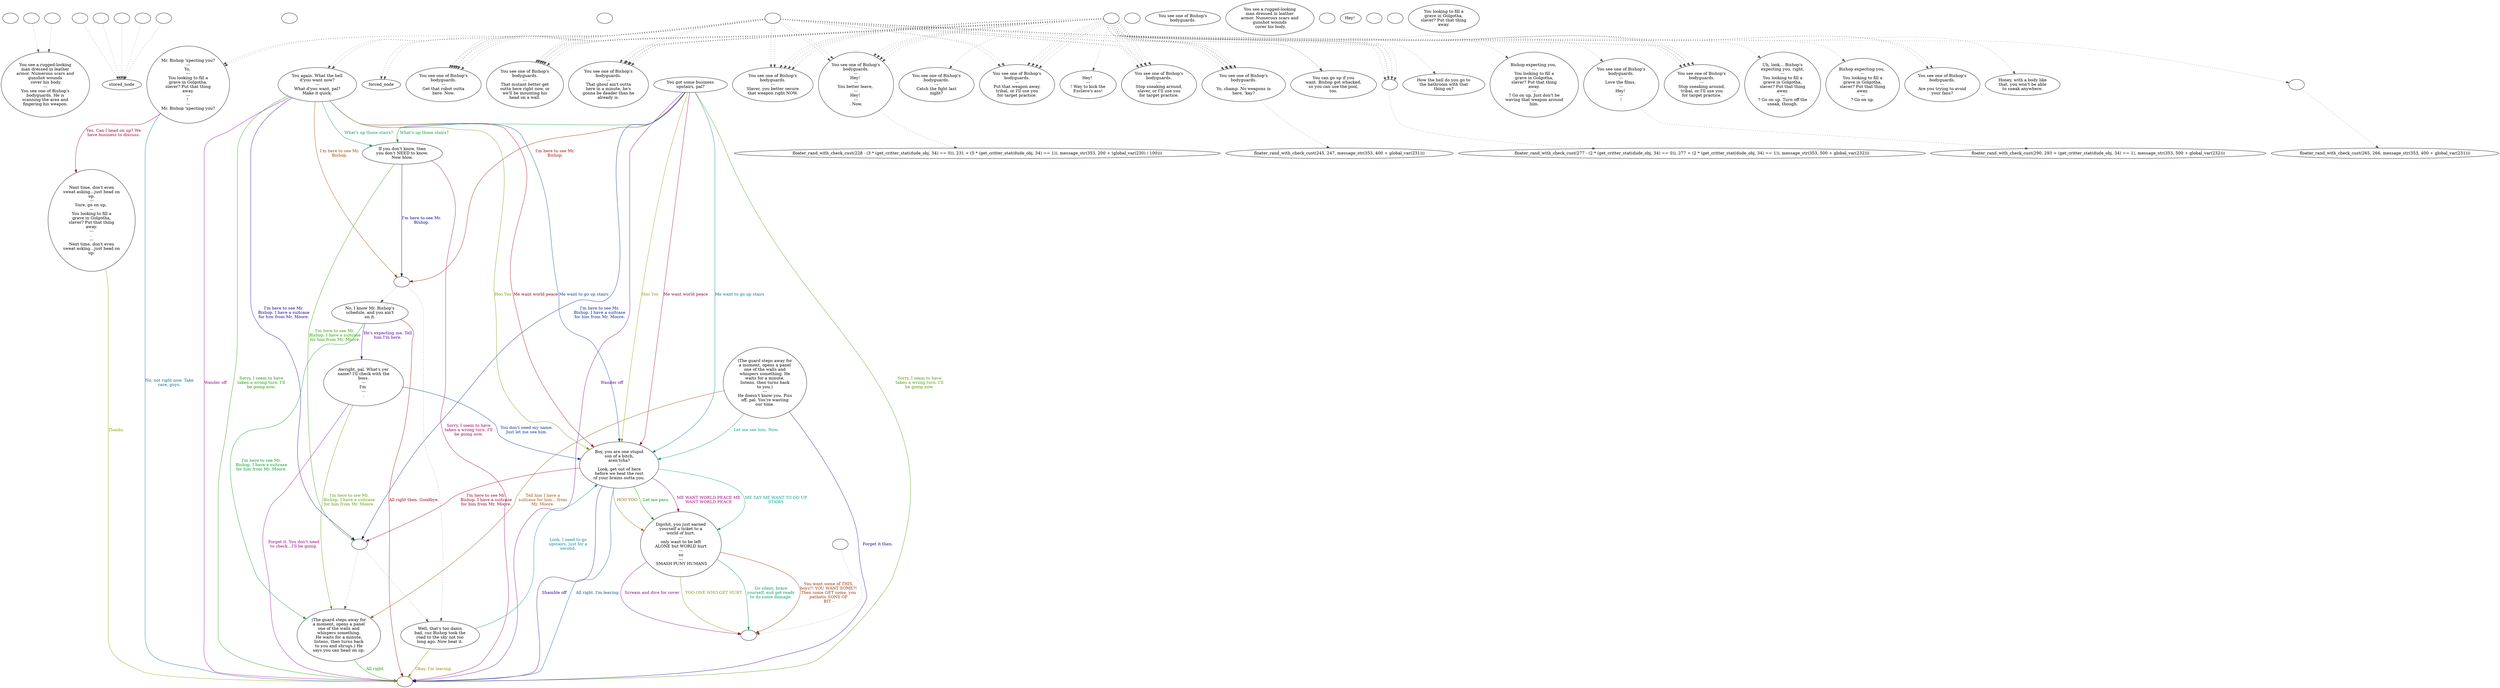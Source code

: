 digraph ncBisGrd {
  "checkPartyMembersNearDoor" [style=filled       fillcolor="#FFFFFF"       color="#000000"]
  "checkPartyMembersNearDoor" [label=""]
  "ChooseFromList" [style=filled       fillcolor="#FFFFFF"       color="#000000"]
  "ChooseFromList" [label="You see a rugged-looking\nman dressed in leather\narmor. Numerous scars and\ngunshot wounds\n cover his body.\n---\nYou see one of Bishop's\nbodyguards. He is\nscanning the area and\nfingering his weapon."]
  "CLICK_PREV" [style=filled       fillcolor="#FFFFFF"       color="#000000"]
  "CLICK_PREV" -> "ChooseFromList" [style=dotted color="#555555"]
  "CLICK_PREV" [label=""]
  "CLICK_0" [style=filled       fillcolor="#FFFFFF"       color="#000000"]
  "CLICK_0" -> "stored_node" [style=dotted color="#555555"]
  "CLICK_0" [label=""]
  "CLICK_1" [style=filled       fillcolor="#FFFFFF"       color="#000000"]
  "CLICK_1" -> "stored_node" [style=dotted color="#555555"]
  "CLICK_1" [label=""]
  "CLICK_2" [style=filled       fillcolor="#FFFFFF"       color="#000000"]
  "CLICK_2" -> "stored_node" [style=dotted color="#555555"]
  "CLICK_2" [label=""]
  "CLICK_3" [style=filled       fillcolor="#FFFFFF"       color="#000000"]
  "CLICK_3" -> "stored_node" [style=dotted color="#555555"]
  "CLICK_3" [label=""]
  "CLICK_4" [style=filled       fillcolor="#FFFFFF"       color="#000000"]
  "CLICK_4" -> "stored_node" [style=dotted color="#555555"]
  "CLICK_4" [label=""]
  "CLICK_MORE" [style=filled       fillcolor="#FFFFFF"       color="#000000"]
  "CLICK_MORE" -> "ChooseFromList" [style=dotted color="#555555"]
  "CLICK_MORE" [label=""]
  "start" [style=filled       fillcolor="#FFFFFF"       color="#000000"]
  "start" [label=""]
  "critter_p_proc" [style=filled       fillcolor="#FFFFFF"       color="#000000"]
  "critter_p_proc" [label=""]
  "pickup_p_proc" [style=filled       fillcolor="#FFFFFF"       color="#000000"]
  "pickup_p_proc" -> "Node998" [style=dotted color="#555555"]
  "pickup_p_proc" [label=""]
  "talk_p_proc" [style=filled       fillcolor="#FFFFFF"       color="#000000"]
  "talk_p_proc" -> "forced_node" [style=dotted color="#555555"]
  "talk_p_proc" -> "forced_node" [style=dotted color="#555555"]
  "talk_p_proc" -> "Node006" [style=dotted color="#555555"]
  "talk_p_proc" -> "Node006" [style=dotted color="#555555"]
  "talk_p_proc" -> "Node008" [style=dotted color="#555555"]
  "talk_p_proc" -> "Node011" [style=dotted color="#555555"]
  "talk_p_proc" -> "Node016" [style=dotted color="#555555"]
  "talk_p_proc" -> "Node018" [style=dotted color="#555555"]
  "talk_p_proc" -> "Node008" [style=dotted color="#555555"]
  "talk_p_proc" -> "Node011" [style=dotted color="#555555"]
  "talk_p_proc" -> "Node016" [style=dotted color="#555555"]
  "talk_p_proc" -> "Node018" [style=dotted color="#555555"]
  "talk_p_proc" -> "Node017" [style=dotted color="#555555"]
  "talk_p_proc" -> "Node019" [style=dotted color="#555555"]
  "talk_p_proc" -> "Node017" [style=dotted color="#555555"]
  "talk_p_proc" -> "Node019" [style=dotted color="#555555"]
  "talk_p_proc" -> "Node020" [style=dotted color="#555555"]
  "talk_p_proc" -> "Node020" [style=dotted color="#555555"]
  "talk_p_proc" -> "Node021" [style=dotted color="#555555"]
  "talk_p_proc" -> "Node021" [style=dotted color="#555555"]
  "talk_p_proc" -> "Node022" [style=dotted color="#555555"]
  "talk_p_proc" -> "Node022" [style=dotted color="#555555"]
  "talk_p_proc" -> "Node024" [style=dotted color="#555555"]
  "talk_p_proc" -> "Node035" [style=dotted color="#555555"]
  "talk_p_proc" -> "Node035" [style=dotted color="#555555"]
  "talk_p_proc" -> "Node025" [style=dotted color="#555555"]
  "talk_p_proc" -> "Node025" [style=dotted color="#555555"]
  "talk_p_proc" [label=""]
  "destroy_p_proc" [style=filled       fillcolor="#FFFFFF"       color="#000000"]
  "destroy_p_proc" [label=""]
  "look_at_p_proc" [style=filled       fillcolor="#FFFFFF"       color="#000000"]
  "look_at_p_proc" [label="You see one of Bishop's\nbodyguards."]
  "description_p_proc" [style=filled       fillcolor="#FFFFFF"       color="#000000"]
  "description_p_proc" [label="You see a rugged-looking\nman dressed in leather\narmor. Numerous scars and\ngunshot wounds\n cover his body."]
  "use_skill_on_p_proc" [style=filled       fillcolor="#FFFFFF"       color="#000000"]
  "use_skill_on_p_proc" [label=""]
  "damage_p_proc" [style=filled       fillcolor="#FFFFFF"       color="#000000"]
  "damage_p_proc" [label="Hey! "]
  "map_enter_p_proc" [style=filled       fillcolor="#FFFFFF"       color="#000000"]
  "map_enter_p_proc" [label=""]
  "map_update_p_proc" [style=filled       fillcolor="#FFFFFF"       color="#000000"]
  "map_update_p_proc" [label=""]
  "timed_event_p_proc" [style=filled       fillcolor="#FFFFFF"       color="#000000"]
  "timed_event_p_proc" -> "Node006" [style=dotted color="#555555"]
  "timed_event_p_proc" -> "Node006" [style=dotted color="#555555"]
  "timed_event_p_proc" -> "Node008" [style=dotted color="#555555"]
  "timed_event_p_proc" -> "Node011" [style=dotted color="#555555"]
  "timed_event_p_proc" -> "Node016" [style=dotted color="#555555"]
  "timed_event_p_proc" -> "Node018" [style=dotted color="#555555"]
  "timed_event_p_proc" -> "Node008" [style=dotted color="#555555"]
  "timed_event_p_proc" -> "Node011" [style=dotted color="#555555"]
  "timed_event_p_proc" -> "Node016" [style=dotted color="#555555"]
  "timed_event_p_proc" -> "Node018" [style=dotted color="#555555"]
  "timed_event_p_proc" -> "Node017" [style=dotted color="#555555"]
  "timed_event_p_proc" -> "Node019" [style=dotted color="#555555"]
  "timed_event_p_proc" -> "Node017" [style=dotted color="#555555"]
  "timed_event_p_proc" -> "Node019" [style=dotted color="#555555"]
  "timed_event_p_proc" -> "Node020" [style=dotted color="#555555"]
  "timed_event_p_proc" -> "Node020" [style=dotted color="#555555"]
  "timed_event_p_proc" -> "Node021" [style=dotted color="#555555"]
  "timed_event_p_proc" -> "Node021" [style=dotted color="#555555"]
  "timed_event_p_proc" -> "Node022" [style=dotted color="#555555"]
  "timed_event_p_proc" -> "Node022" [style=dotted color="#555555"]
  "timed_event_p_proc" -> "Node006" [style=dotted color="#555555"]
  "timed_event_p_proc" -> "Node006" [style=dotted color="#555555"]
  "timed_event_p_proc" -> "Node008" [style=dotted color="#555555"]
  "timed_event_p_proc" -> "Node011" [style=dotted color="#555555"]
  "timed_event_p_proc" -> "Node016" [style=dotted color="#555555"]
  "timed_event_p_proc" -> "Node018" [style=dotted color="#555555"]
  "timed_event_p_proc" -> "Node008" [style=dotted color="#555555"]
  "timed_event_p_proc" -> "Node011" [style=dotted color="#555555"]
  "timed_event_p_proc" -> "Node016" [style=dotted color="#555555"]
  "timed_event_p_proc" -> "Node018" [style=dotted color="#555555"]
  "timed_event_p_proc" -> "Node017" [style=dotted color="#555555"]
  "timed_event_p_proc" -> "Node019" [style=dotted color="#555555"]
  "timed_event_p_proc" -> "Node017" [style=dotted color="#555555"]
  "timed_event_p_proc" -> "Node019" [style=dotted color="#555555"]
  "timed_event_p_proc" -> "Node020" [style=dotted color="#555555"]
  "timed_event_p_proc" -> "Node020" [style=dotted color="#555555"]
  "timed_event_p_proc" -> "Node021" [style=dotted color="#555555"]
  "timed_event_p_proc" -> "Node021" [style=dotted color="#555555"]
  "timed_event_p_proc" -> "Node022" [style=dotted color="#555555"]
  "timed_event_p_proc" -> "Node022" [style=dotted color="#555555"]
  "timed_event_p_proc" -> "Node001" [style=dotted color="#555555"]
  "timed_event_p_proc" -> "Node002" [style=dotted color="#555555"]
  "timed_event_p_proc" -> "Node024" [style=dotted color="#555555"]
  "timed_event_p_proc" -> "Node003" [style=dotted color="#555555"]
  "timed_event_p_proc" -> "Node004" [style=dotted color="#555555"]
  "timed_event_p_proc" -> "Node005" [style=dotted color="#555555"]
  "timed_event_p_proc" -> "Node009" [style=dotted color="#555555"]
  "timed_event_p_proc" -> "Node010" [style=dotted color="#555555"]
  "timed_event_p_proc" -> "Node009" [style=dotted color="#555555"]
  "timed_event_p_proc" -> "Node013" [style=dotted color="#555555"]
  "timed_event_p_proc" -> "Node014" [style=dotted color="#555555"]
  "timed_event_p_proc" -> "Node023" [style=dotted color="#555555"]
  "timed_event_p_proc" [label=""]
  "Node998" [style=filled       fillcolor="#FFFFFF"       color="#000000"]
  "Node998" [label=""]
  "Node999" [style=filled       fillcolor="#FFFFFF"       color="#000000"]
  "Node999" [label=""]
  "Node001" [style=filled       fillcolor="#FFFFFF"       color="#000000"]
  "Node001" [label="Hey! \n---\n! Way to kick the\nEnclave's ass!"]
  "Node002" [style=filled       fillcolor="#FFFFFF"       color="#000000"]
  "Node002" [label="How the hell do you go to\nthe bathroom with that\nthing on?"]
  "Node003" [style=filled       fillcolor="#FFFFFF"       color="#000000"]
  "Node003" [label="Bishop expecting you, \n---\nYou looking to fill a\ngrave in Golgotha,\nslaver? Put that thing\naway.\n---\n? Go on up. Just don't be\nwaving that weapon around\nhim."]
  "Node004" [style=filled       fillcolor="#FFFFFF"       color="#000000"]
  "Node004" [label="Uh, look… Bishop's\nexpecting you, right,\n---\nYou looking to fill a\ngrave in Golgotha,\nslaver? Put that thing\naway.\n---\n? Go on up. Turn off the\nsneak, though."]
  "Node005" [style=filled       fillcolor="#FFFFFF"       color="#000000"]
  "Node005" [label="Bishop expecting you, \n---\nYou looking to fill a\ngrave in Golgotha,\nslaver? Put that thing\naway.\n---\n? Go on up."]
  "Node006" [style=filled       fillcolor="#FFFFFF"       color="#000000"]
  "Node006" -> "floater_rand_with_check_cust(228 - (3 * (get_critter_stat(dude_obj, 34) == 0)), 231 + (5 * (get_critter_stat(dude_obj, 34) == 1)), message_str(353, 200 + (global_var(230) / 100)))" [style=dotted color="#555555"]
  "Node006" [label="You see one of Bishop's\nbodyguards.\n---\nHey! \n---\nYou better leave, \n---\nHey! \n---\n. Now."]
  "Node008" [style=filled       fillcolor="#FFFFFF"       color="#000000"]
  "Node008" -> "floater_rand_with_check_cust(245, 247, message_str(353, 400 + global_var(231)))" [style=dotted color="#555555"]
  "Node008" [label="You see one of Bishop's\nbodyguards.\n---\nYo, champ. No weapons in\nhere, 'kay?"]
  "Node009" [style=filled       fillcolor="#FFFFFF"       color="#000000"]
  "Node009" [label="You see one of Bishop's\nbodyguards.\n---\nAre you trying to avoid\nyour fans?"]
  "Node010" [style=filled       fillcolor="#FFFFFF"       color="#000000"]
  "Node010" -> "floater_rand_with_check_cust(265, 266, message_str(353, 400 + global_var(231)))" [style=dotted color="#555555"]
  "Node010" [label=""]
  "Node011" [style=filled       fillcolor="#FFFFFF"       color="#000000"]
  "Node011" -> "floater_rand_with_check_cust(277 - (2 * (get_critter_stat(dude_obj, 34) == 0)), 277 + (2 * (get_critter_stat(dude_obj, 34) == 1)), message_str(353, 500 + global_var(232)))" [style=dotted color="#555555"]
  "Node011" [label=""]
  "Node013" [style=filled       fillcolor="#FFFFFF"       color="#000000"]
  "Node013" [label="Honey, with a body like\nthat, you won't be able\nto sneak anywhere."]
  "Node014" [style=filled       fillcolor="#FFFFFF"       color="#000000"]
  "Node014" -> "floater_rand_with_check_cust(290, 293 + (get_critter_stat(dude_obj, 34) == 1), message_str(353, 500 + global_var(232)))" [style=dotted color="#555555"]
  "Node014" [label="You see one of Bishop's\nbodyguards.\n---\nLove the films, \n---\nHey! \n---\n!"]
  "Node016" [style=filled       fillcolor="#FFFFFF"       color="#000000"]
  "Node016" [label="You see one of Bishop's\nbodyguards.\n---\nSlaver, you better secure\nthat weapon right NOW."]
  "Node017" [style=filled       fillcolor="#FFFFFF"       color="#000000"]
  "Node017" [label="You see one of Bishop's\nbodyguards.\n---\nStop sneaking around,\nslaver, or I'll use you\nfor target practice."]
  "Node018" [style=filled       fillcolor="#FFFFFF"       color="#000000"]
  "Node018" [label="You see one of Bishop's\nbodyguards.\n---\nPut that weapon away,\ntribal, or I'll use you\nfor target practice."]
  "Node019" [style=filled       fillcolor="#FFFFFF"       color="#000000"]
  "Node019" [label="You see one of Bishop's\nbodyguards.\n---\nStop sneaking around,\ntribal, or I'll use you\nfor target practice."]
  "Node020" [style=filled       fillcolor="#FFFFFF"       color="#000000"]
  "Node020" [label="You see one of Bishop's\nbodyguards.\n---\nGet that robot outta\nhere. Now."]
  "Node021" [style=filled       fillcolor="#FFFFFF"       color="#000000"]
  "Node021" [label="You see one of Bishop's\nbodyguards.\n---\nThat mutant better get\noutta here right now, or\nwe'll be mounting his\nhead on a wall."]
  "Node022" [style=filled       fillcolor="#FFFFFF"       color="#000000"]
  "Node022" [label="You see one of Bishop's\nbodyguards.\n---\nThat ghoul ain't outta\nhere in a minute, he's\ngonna be deader than he\nalready is."]
  "Node023" [style=filled       fillcolor="#FFFFFF"       color="#000000"]
  "Node023" [label="You see one of Bishop's\nbodyguards.\n---\nCatch the fight last\nnight?"]
  "Node024" [style=filled       fillcolor="#FFFFFF"       color="#000000"]
  "Node024" [label="You can go up if you\nwant. Bishop got whacked,\nso you can use the pool,\ntoo."]
  "Node025" [style=filled       fillcolor="#FFFFFF"       color="#000000"]
  "Node025" [label="You again. What the hell\nd'you want now?\n---\nWhat d'you want, pal?\nMake it quick."]
  "Node025" -> "Node027" [label="Me want world peace" color="#990011" fontcolor="#990011"]
  "Node025" -> "Node027" [label="Me want to go up stairs" color="#003E99" fontcolor="#003E99"]
  "Node025" -> "Node027" [label="Hoo Yoo" color="#6A9900" fontcolor="#6A9900"]
  "Node025" -> "Node999" [label="Wander off" color="#990097" fontcolor="#990097"]
  "Node025" -> "Node029" [label="What's up those stairs?" color="#00996E" fontcolor="#00996E"]
  "Node025" -> "Node990" [label="I'm here to see Mr.\nBishop." color="#994200" fontcolor="#994200"]
  "Node025" -> "Node989" [label="I'm here to see Mr.\nBishop. I have a suitcase\nfor him from Mr. Moore." color="#150099" fontcolor="#150099"]
  "Node025" -> "Node999" [label="Sorry, I seem to have\ntaken a wrong turn. I'll\nbe going now." color="#189900" fontcolor="#189900"]
  "Node026" [style=filled       fillcolor="#FFFFFF"       color="#000000"]
  "Node026" [label="You got some business\nupstairs, pal?"]
  "Node026" -> "Node027" [label="Me want world peace" color="#990044" fontcolor="#990044"]
  "Node026" -> "Node027" [label="Me want to go up stairs" color="#007199" fontcolor="#007199"]
  "Node026" -> "Node027" [label="Hoo Yoo" color="#999500" fontcolor="#999500"]
  "Node026" -> "Node999" [label="Wander off" color="#680099" fontcolor="#680099"]
  "Node026" -> "Node029" [label="What's up those stairs?" color="#00993B" fontcolor="#00993B"]
  "Node026" -> "Node990" [label="I'm here to see Mr.\nBishop." color="#990F00" fontcolor="#990F00"]
  "Node026" -> "Node989" [label="I'm here to see Mr.\nBishop. I have a suitcase\nfor him from Mr. Moore." color="#001E99" fontcolor="#001E99"]
  "Node026" -> "Node999" [label="Sorry, I seem to have\ntaken a wrong turn. I'll\nbe going now." color="#4B9900" fontcolor="#4B9900"]
  "Node027" [style=filled       fillcolor="#FFFFFF"       color="#000000"]
  "Node027" [label="Boy, you are one stupid\nson of a bitch,\naren'tcha?\n---\nLook, get out of here\nbefore we beat the rest\nof your brains outta you."]
  "Node027" -> "Node028" [label="ME WANT WORLD PEACE ME\nWANT WORLD PEACE" color="#990077" fontcolor="#990077"]
  "Node027" -> "Node028" [label="ME SAY ME WANT TO GO UP\nSTAIRS" color="#00998E" fontcolor="#00998E"]
  "Node027" -> "Node028" [label="HOO YOO" color="#996100" fontcolor="#996100"]
  "Node027" -> "Node999" [label="Shamble off" color="#350099" fontcolor="#350099"]
  "Node027" -> "Node028" [label="Let me pass." color="#009908" fontcolor="#009908"]
  "Node027" -> "Node989" [label="I'm here to see Mr.\nBishop. I have a suitcase\nfor him from Mr. Moore." color="#990025" fontcolor="#990025"]
  "Node027" -> "Node999" [label="All right. I'm leaving." color="#005199" fontcolor="#005199"]
  "Node028" [style=filled       fillcolor="#FFFFFF"       color="#000000"]
  "Node028" [label="Dipshit, you just earned\nyourself a ticket to a\nworld of hurt.\n---\nonly want to be left\nALONE but WORLD hurt\n---\n so \n---\n SMASH PUNY HUMANS"]
  "Node028" -> "Node998" [label="YOO ONE WHO GET HURT" color="#7E9900" fontcolor="#7E9900"]
  "Node028" -> "Node998" [label="Scream and dive for cover" color="#870099" fontcolor="#870099"]
  "Node028" -> "Node998" [label="Go silent, brace\nyourself, and get ready\nto do some damage." color="#00995B" fontcolor="#00995B"]
  "Node028" -> "Node998" [label="You want some of THIS,\nboys?! YOU WANT SOME?!\nThen come GET some, you\npathetic SONS OF\n BIT --" color="#992E00" fontcolor="#992E00"]
  "Node029" [style=filled       fillcolor="#FFFFFF"       color="#000000"]
  "Node029" [label="If you don't know, then\nyou don't NEED to know.\nNow blow."]
  "Node029" -> "Node990" [label="I'm here to see Mr.\nBishop." color="#020099" fontcolor="#020099"]
  "Node029" -> "Node989" [label="I'm here to see Mr.\nBishop. I have a suitcase\nfor him from Mr. Moore." color="#2B9900" fontcolor="#2B9900"]
  "Node029" -> "Node999" [label="Sorry, I seem to have\ntaken a wrong turn. I'll\nbe going now." color="#990058" fontcolor="#990058"]
  "Node030" [style=filled       fillcolor="#FFFFFF"       color="#000000"]
  "Node030" [label="Well, that's too damn\nbad, cuz Bishop took the\nroad to the sky not too\nlong ago. Now beat it."]
  "Node030" -> "Node027" [label="Look, I need to go\nupstairs, just for a\nsecond." color="#008499" fontcolor="#008499"]
  "Node030" -> "Node999" [label="Okay, I'm leaving." color="#998100" fontcolor="#998100"]
  "Node031" [style=filled       fillcolor="#FFFFFF"       color="#000000"]
  "Node031" [label="No, I know Mr. Bishop's\nschedule, and you ain't\non it."]
  "Node031" -> "Node032" [label="He's expecting me. Tell\nhim I'm here." color="#540099" fontcolor="#540099"]
  "Node031" -> "Node034" [label="I'm here to see Mr.\nBishop. I have a suitcase\nfor him from Mr. Moore." color="#009928" fontcolor="#009928"]
  "Node031" -> "Node999" [label="All right then. Goodbye." color="#990005" fontcolor="#990005"]
  "Node032" [style=filled       fillcolor="#FFFFFF"       color="#000000"]
  "Node032" [label="Awright, pal. What's yer\nname? I'll check with the\nboss.\n---\nI'm \n---\n."]
  "Node032" -> "Node027" [label="You don't need my name.\nJust let me see him." color="#003299" fontcolor="#003299"]
  "Node032" -> "Node034" [label="I'm here to see Mr.\nBishop. I have a suitcase\nfor him from Mr. Moore." color="#5E9900" fontcolor="#5E9900"]
  "Node032" -> "Node999" [label="Forget it. You don't need\nto check…I'll be going." color="#99008B" fontcolor="#99008B"]
  "Node033" [style=filled       fillcolor="#FFFFFF"       color="#000000"]
  "Node033" [label="(The guard steps away for\na moment, opens a panel\none of the walls and\nwhispers something. He\nwaits for a minute,\nlistens, then turns back\nto you.)\n---\nHe doesn't know you. Piss\noff, pal. You're wasting\nour time."]
  "Node033" -> "Node027" [label="Let me see him. Now." color="#00997A" fontcolor="#00997A"]
  "Node033" -> "Node034" [label="Tell him I have a\nsuitcase for him... from\nMr. Moore." color="#994E00" fontcolor="#994E00"]
  "Node033" -> "Node999" [label="Forget it then." color="#210099" fontcolor="#210099"]
  "Node034" [style=filled       fillcolor="#FFFFFF"       color="#000000"]
  "Node034" [label="(The guard steps away for\na moment, opens a panel\none of the walls and\nwhispers something.\nHe waits for a minute,\nlistens, then turns back\nto you and shrugs.) He\nsays you can head on up."]
  "Node034" -> "Node999" [label="All right." color="#0B9900" fontcolor="#0B9900"]
  "Node035" [style=filled       fillcolor="#FFFFFF"       color="#000000"]
  "Node035" [label="Mr. Bishop 'xpecting you?\n---\nYo, \n---\nYou looking to fill a\ngrave in Golgotha,\nslaver? Put that thing\naway.\n---\n! \n---\nMr. Bishop 'xpecting you?"]
  "Node035" -> "Node036" [label="Yes. Can I head on up? We\nhave business to discuss." color="#990038" fontcolor="#990038"]
  "Node035" -> "Node999" [label="No, not right now. Take\ncare, guys." color="#006599" fontcolor="#006599"]
  "Node036" [style=filled       fillcolor="#FFFFFF"       color="#000000"]
  "Node036" [label="Next time, don't even\nsweat asking…just head on\nup.\n---\nSure, go on up, \n---\nYou looking to fill a\ngrave in Golgotha,\nslaver? Put that thing\naway.\n---\n. \n---\nNext time, don't even\nsweat asking…just head on\nup."]
  "Node036" -> "Node999" [label="Thanks." color="#919900" fontcolor="#919900"]
  "Node990" [style=filled       fillcolor="#FFFFFF"       color="#000000"]
  "Node990" -> "Node031" [style=dotted color="#555555"]
  "Node990" -> "Node030" [style=dotted color="#555555"]
  "Node990" [label=""]
  "Node989" [style=filled       fillcolor="#FFFFFF"       color="#000000"]
  "Node989" -> "Node034" [style=dotted color="#555555"]
  "Node989" -> "Node030" [style=dotted color="#555555"]
  "Node989" [label=""]
  "floater_rand_with_check_cust" [style=filled       fillcolor="#FFFFFF"       color="#000000"]
  "floater_rand_with_check_cust" [label="You looking to fill a\ngrave in Golgotha,\nslaver? Put that thing\naway."]
}